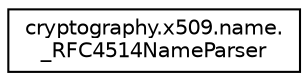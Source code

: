 digraph "Graphical Class Hierarchy"
{
 // LATEX_PDF_SIZE
  edge [fontname="Helvetica",fontsize="10",labelfontname="Helvetica",labelfontsize="10"];
  node [fontname="Helvetica",fontsize="10",shape=record];
  rankdir="LR";
  Node0 [label="cryptography.x509.name.\l_RFC4514NameParser",height=0.2,width=0.4,color="black", fillcolor="white", style="filled",URL="$classcryptography_1_1x509_1_1name_1_1__RFC4514NameParser.html",tooltip=" "];
}
